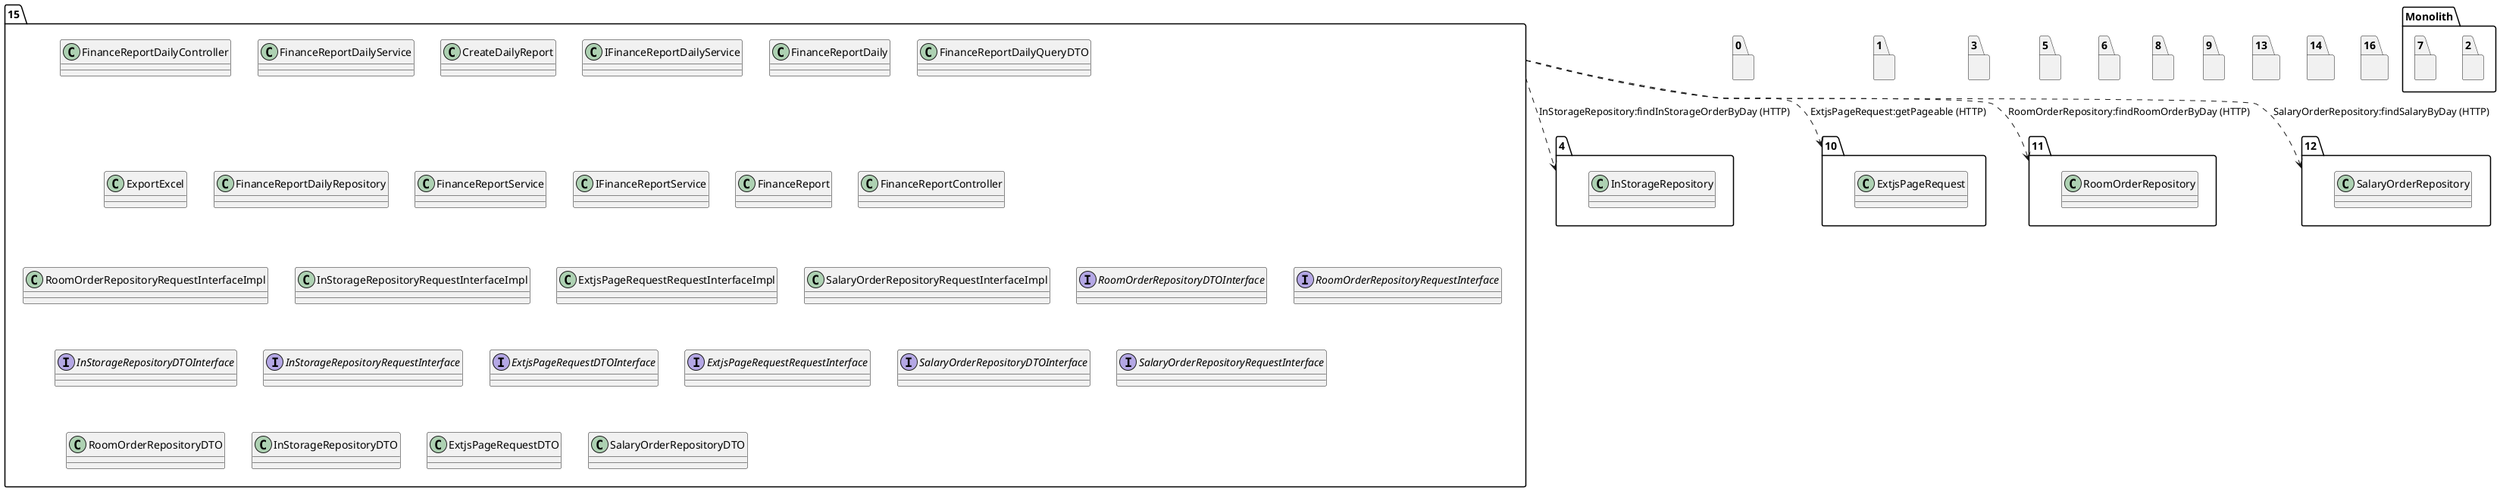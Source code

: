@startuml
package "15"{
class FinanceReportDailyController
class FinanceReportDailyService
class CreateDailyReport
class IFinanceReportDailyService
class FinanceReportDaily
class FinanceReportDailyQueryDTO
class ExportExcel
class FinanceReportDailyRepository
class FinanceReportService
class IFinanceReportService
class FinanceReport
class FinanceReportController
class RoomOrderRepositoryRequestInterfaceImpl
class InStorageRepositoryRequestInterfaceImpl
class ExtjsPageRequestRequestInterfaceImpl
class SalaryOrderRepositoryRequestInterfaceImpl
interface RoomOrderRepositoryDTOInterface
interface RoomOrderRepositoryRequestInterface
interface InStorageRepositoryDTOInterface
interface InStorageRepositoryRequestInterface
interface ExtjsPageRequestDTOInterface
interface ExtjsPageRequestRequestInterface
interface SalaryOrderRepositoryDTOInterface
interface SalaryOrderRepositoryRequestInterface
class RoomOrderRepositoryDTO
class InStorageRepositoryDTO
class ExtjsPageRequestDTO
class SalaryOrderRepositoryDTO
}
package "0"{
}
package "1"{
}
package "3"{
}
package "4"{
class InStorageRepository
}
package "5"{
}
package "6"{
}
package "8"{
}
package "9"{
}
package "10"{
class ExtjsPageRequest
}
package "11"{
class RoomOrderRepository
}
package "12"{
class SalaryOrderRepository
}
package "13"{
}
package "14"{
}
package "16"{
}
package "Monolith" {
package "2"{
}
package "7"{
}
}
"15"..>"11":RoomOrderRepository:findRoomOrderByDay (HTTP)
"15"..>"4":InStorageRepository:findInStorageOrderByDay (HTTP)
"15"..>"10":ExtjsPageRequest:getPageable (HTTP)
"15"..>"12":SalaryOrderRepository:findSalaryByDay (HTTP)
@enduml